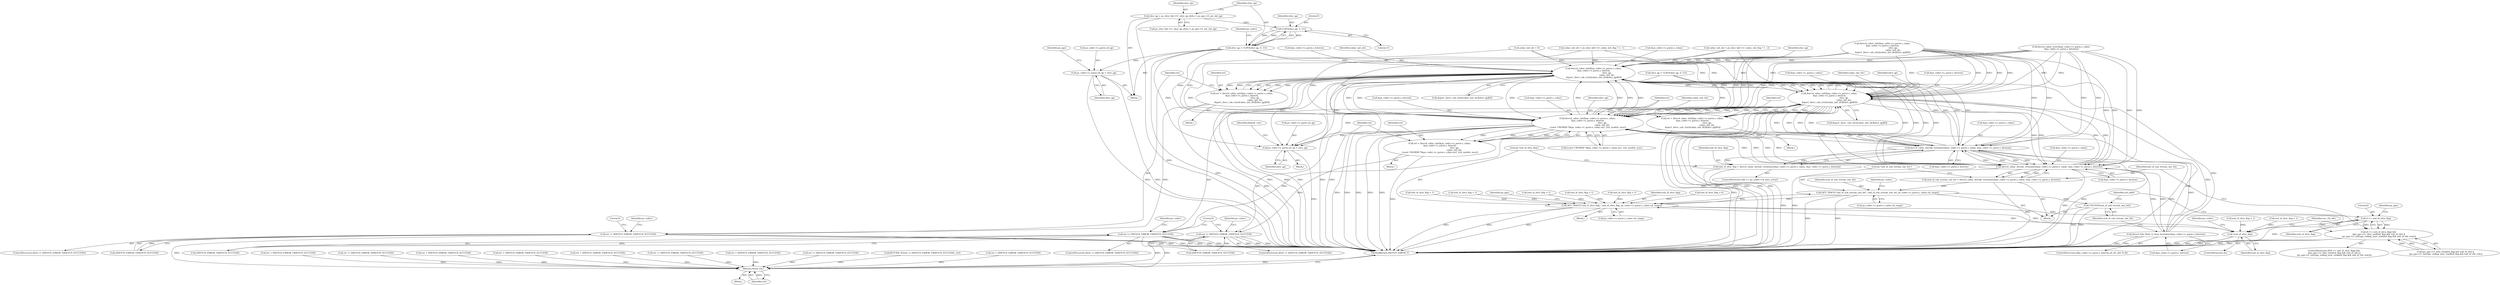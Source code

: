 digraph "0_Android_2b9fb0c2074d370a254b35e2489de2d94943578d@integer" {
"1001136" [label="(Call,slice_qp = ps_slice_hdr->i1_slice_qp_delta + ps_pps->i1_pic_init_qp)"];
"1001147" [label="(Call,CLIP3(slice_qp, 0, 51))"];
"1001145" [label="(Call,slice_qp = CLIP3(slice_qp, 0, 51))"];
"1001151" [label="(Call,ps_codec->s_parse.u4_qp = slice_qp)"];
"1001303" [label="(Call,ihevcd_cabac_init(&ps_codec->s_parse.s_cabac,\n &ps_codec->s_parse.s_bitstrm,\n                                        slice_qp,\n                                        cabac_init_idc,\n &gau1_ihevc_cab_ctxts[cabac_init_idc][slice_qp][0]))"];
"1001301" [label="(Call,ret = ihevcd_cabac_init(&ps_codec->s_parse.s_cabac,\n &ps_codec->s_parse.s_bitstrm,\n                                        slice_qp,\n                                        cabac_init_idc,\n &gau1_ihevc_cab_ctxts[cabac_init_idc][slice_qp][0]))"];
"1001327" [label="(Call,ret != (IHEVCD_ERROR_T)IHEVCD_SUCCESS)"];
"1004843" [label="(Return,return ret;)"];
"1001562" [label="(Call,ps_codec->s_parse.u4_qp = slice_qp)"];
"1001574" [label="(Call,ihevcd_cabac_init(&ps_codec->s_parse.s_cabac,\n &ps_codec->s_parse.s_bitstrm,\n                                            slice_qp,\n                                            cabac_init_idc,\n &gau1_ihevc_cab_ctxts[cabac_init_idc][slice_qp][0]))"];
"1001572" [label="(Call,ret = ihevcd_cabac_init(&ps_codec->s_parse.s_cabac,\n &ps_codec->s_parse.s_bitstrm,\n                                            slice_qp,\n                                            cabac_init_idc,\n &gau1_ihevc_cab_ctxts[cabac_init_idc][slice_qp][0]))"];
"1001598" [label="(Call,ret != (IHEVCD_ERROR_T)IHEVCD_SUCCESS)"];
"1001621" [label="(Call,ihevcd_cabac_init(&ps_codec->s_parse.s_cabac,\n &ps_codec->s_parse.s_bitstrm,\n                                            slice_qp,\n                                            cabac_init_idc,\n (const UWORD8 *)&ps_codec->s_parse.s_cabac.au1_ctxt_models_sync))"];
"1001619" [label="(Call,ret = ihevcd_cabac_init(&ps_codec->s_parse.s_cabac,\n &ps_codec->s_parse.s_bitstrm,\n                                            slice_qp,\n                                            cabac_init_idc,\n (const UWORD8 *)&ps_codec->s_parse.s_cabac.au1_ctxt_models_sync))"];
"1001647" [label="(Call,ret != (IHEVCD_ERROR_T)IHEVCD_SUCCESS)"];
"1001959" [label="(Call,ihevcd_cabac_decode_terminate(&ps_codec->s_parse.s_cabac, &ps_codec->s_parse.s_bitstrm))"];
"1001957" [label="(Call,end_of_slice_flag = ihevcd_cabac_decode_terminate(&ps_codec->s_parse.s_cabac, &ps_codec->s_parse.s_bitstrm))"];
"1001972" [label="(Call,AEV_TRACE(\"end_of_slice_flag\", end_of_slice_flag, ps_codec->s_parse.s_cabac.u4_range))"];
"1002079" [label="(Call,0 == end_of_slice_flag)"];
"1002078" [label="(Call,(0 == end_of_slice_flag) &&\n ((ps_pps->i1_tiles_enabled_flag && end_of_tile) ||\n (ps_pps->i1_entropy_coding_sync_enabled_flag && end_of_tile_row)))"];
"1004447" [label="(Call,!end_of_slice_flag)"];
"1002110" [label="(Call,AEV_TRACE(\"end_of_sub_stream_one_bit\", end_of_sub_stream_one_bit, ps_codec->s_parse.s_cabac.u4_range))"];
"1002137" [label="(Call,UNUSED(end_of_sub_stream_one_bit))"];
"1002097" [label="(Call,ihevcd_cabac_decode_terminate(&ps_codec->s_parse.s_cabac, &ps_codec->s_parse.s_bitstrm))"];
"1002095" [label="(Call,end_of_sub_stream_one_bit = ihevcd_cabac_decode_terminate(&ps_codec->s_parse.s_cabac, &ps_codec->s_parse.s_bitstrm))"];
"1002130" [label="(Call,ihevcd_bits_flush_to_byte_boundary(&ps_codec->s_parse.s_bitstrm))"];
"1001152" [label="(Call,ps_codec->s_parse.u4_qp)"];
"1001635" [label="(Identifier,cabac_init_idc)"];
"1001619" [label="(Call,ret = ihevcd_cabac_init(&ps_codec->s_parse.s_cabac,\n &ps_codec->s_parse.s_bitstrm,\n                                            slice_qp,\n                                            cabac_init_idc,\n (const UWORD8 *)&ps_codec->s_parse.s_cabac.au1_ctxt_models_sync))"];
"1000195" [label="(Call,end_of_slice_flag = 0)"];
"1001957" [label="(Call,end_of_slice_flag = ihevcd_cabac_decode_terminate(&ps_codec->s_parse.s_cabac, &ps_codec->s_parse.s_bitstrm))"];
"1001612" [label="(Call,ret = (IHEVCD_ERROR_T)IHEVCD_SUCCESS)"];
"1001649" [label="(Call,(IHEVCD_ERROR_T)IHEVCD_SUCCESS)"];
"1001864" [label="(Call,ret != (IHEVCD_ERROR_T)IHEVCD_SUCCESS)"];
"1001028" [label="(Block,)"];
"1001658" [label="(Call,end_of_slice_flag = 1)"];
"1001563" [label="(Call,ps_codec->s_parse.u4_qp)"];
"1001975" [label="(Call,ps_codec->s_parse.s_cabac.u4_range)"];
"1001609" [label="(Call,end_of_slice_flag = 1)"];
"1001027" [label="(ControlStructure,do)"];
"1001647" [label="(Call,ret != (IHEVCD_ERROR_T)IHEVCD_SUCCESS)"];
"1002098" [label="(Call,&ps_codec->s_parse.s_cabac)"];
"1001146" [label="(Identifier,slice_qp)"];
"1001581" [label="(Call,&ps_codec->s_parse.s_bitstrm)"];
"1001147" [label="(Call,CLIP3(slice_qp, 0, 51))"];
"1001621" [label="(Call,ihevcd_cabac_init(&ps_codec->s_parse.s_cabac,\n &ps_codec->s_parse.s_bitstrm,\n                                            slice_qp,\n                                            cabac_init_idc,\n (const UWORD8 *)&ps_codec->s_parse.s_cabac.au1_ctxt_models_sync))"];
"1001318" [label="(Call,&gau1_ihevc_cab_ctxts[cabac_init_idc][slice_qp][0])"];
"1001151" [label="(Call,ps_codec->s_parse.u4_qp = slice_qp)"];
"1001327" [label="(Call,ret != (IHEVCD_ERROR_T)IHEVCD_SUCCESS)"];
"1001600" [label="(Call,(IHEVCD_ERROR_T)IHEVCD_SUCCESS)"];
"1000189" [label="(Call,ret = (IHEVCD_ERROR_T)IHEVCD_SUCCESS)"];
"1001618" [label="(Block,)"];
"1001939" [label="(Call,end_of_slice_flag = 1)"];
"1001597" [label="(ControlStructure,if(ret != (IHEVCD_ERROR_T)IHEVCD_SUCCESS))"];
"1001137" [label="(Identifier,slice_qp)"];
"1001304" [label="(Call,&ps_codec->s_parse.s_cabac)"];
"1002104" [label="(Call,&ps_codec->s_parse.s_bitstrm)"];
"1001138" [label="(Call,ps_slice_hdr->i1_slice_qp_delta + ps_pps->i1_pic_init_qp)"];
"1001348" [label="(Literal,0)"];
"1002130" [label="(Call,ihevcd_bits_flush_to_byte_boundary(&ps_codec->s_parse.s_bitstrm))"];
"1001589" [label="(Call,&gau1_ihevc_cab_ctxts[cabac_init_idc][slice_qp][0])"];
"1002079" [label="(Call,0 == end_of_slice_flag)"];
"1001148" [label="(Identifier,slice_qp)"];
"1001661" [label="(Call,ret = (IHEVCD_ERROR_T)IHEVCD_SUCCESS)"];
"1001620" [label="(Identifier,ret)"];
"1001562" [label="(Call,ps_codec->s_parse.u4_qp = slice_qp)"];
"1001655" [label="(Identifier,ps_codec)"];
"1000826" [label="(Call,cabac_init_idc = 0)"];
"1002110" [label="(Call,AEV_TRACE(\"end_of_sub_stream_one_bit\", end_of_sub_stream_one_bit, ps_codec->s_parse.s_cabac.u4_range))"];
"1001574" [label="(Call,ihevcd_cabac_init(&ps_codec->s_parse.s_cabac,\n &ps_codec->s_parse.s_bitstrm,\n                                            slice_qp,\n                                            cabac_init_idc,\n &gau1_ihevc_cab_ctxts[cabac_init_idc][slice_qp][0]))"];
"1002096" [label="(Identifier,end_of_sub_stream_one_bit)"];
"1002112" [label="(Identifier,end_of_sub_stream_one_bit)"];
"1002080" [label="(Literal,0)"];
"1001942" [label="(Call,ret = (IHEVCD_ERROR_T)IHEVCD_SUCCESS)"];
"1001008" [label="(Call,ret != (IHEVCD_ERROR_T)IHEVCD_SUCCESS)"];
"1001974" [label="(Identifier,end_of_slice_flag)"];
"1000984" [label="(Call,ihevcd_cabac_init(&ps_codec->s_parse.s_cabac,\n &ps_codec->s_parse.s_bitstrm,\n                                slice_qp,\n                                cabac_init_idc,\n &gau1_ihevc_cab_ctxts[cabac_init_idc][slice_qp][0]))"];
"1001571" [label="(Block,)"];
"1001973" [label="(Literal,\"end_of_slice_flag\")"];
"1001316" [label="(Identifier,slice_qp)"];
"1001972" [label="(Call,AEV_TRACE(\"end_of_slice_flag\", end_of_slice_flag, ps_codec->s_parse.s_cabac.u4_range))"];
"1001636" [label="(Call,(const UWORD8 *)&ps_codec->s_parse.s_cabac.au1_ctxt_models_sync)"];
"1002085" [label="(Identifier,ps_pps)"];
"1002093" [label="(Block,)"];
"1001646" [label="(ControlStructure,if(ret != (IHEVCD_ERROR_T)IHEVCD_SUCCESS))"];
"1001310" [label="(Call,&ps_codec->s_parse.s_bitstrm)"];
"1001022" [label="(Call,ret = (IHEVCD_ERROR_T)IHEVCD_SUCCESS)"];
"1001159" [label="(Identifier,ps_pps)"];
"1002097" [label="(Call,ihevcd_cabac_decode_terminate(&ps_codec->s_parse.s_cabac, &ps_codec->s_parse.s_bitstrm))"];
"1004843" [label="(Return,return ret;)"];
"1001572" [label="(Call,ret = ihevcd_cabac_init(&ps_codec->s_parse.s_cabac,\n &ps_codec->s_parse.s_bitstrm,\n                                            slice_qp,\n                                            cabac_init_idc,\n &gau1_ihevc_cab_ctxts[cabac_init_idc][slice_qp][0]))"];
"1002142" [label="(Identifier,ctb_addr)"];
"1004451" [label="(Identifier,ps_codec)"];
"1004448" [label="(Identifier,end_of_slice_flag)"];
"1001446" [label="(Call,ret != (IHEVCD_ERROR_T)IHEVCD_SUCCESS)"];
"1001135" [label="(Block,)"];
"1001575" [label="(Call,&ps_codec->s_parse.s_cabac)"];
"1002078" [label="(Call,(0 == end_of_slice_flag) &&\n ((ps_pps->i1_tiles_enabled_flag && end_of_tile) ||\n (ps_pps->i1_entropy_coding_sync_enabled_flag && end_of_tile_row)))"];
"1001606" [label="(Identifier,ps_codec)"];
"1000837" [label="(Call,cabac_init_idc = ps_slice_hdr->i1_cabac_init_flag ? 2 : 1)"];
"1002120" [label="(ControlStructure,if(ps_codec->s_parse.s_bitstrm.u4_bit_ofst % 8))"];
"1002131" [label="(Call,&ps_codec->s_parse.s_bitstrm)"];
"1001150" [label="(Literal,51)"];
"1001573" [label="(Identifier,ret)"];
"1001570" [label="(Identifier,default_ctxt)"];
"1004441" [label="(Call,end_of_slice_flag = 1)"];
"1001958" [label="(Identifier,end_of_slice_flag)"];
"1004364" [label="(Call,end_of_slice_flag = 1)"];
"1004447" [label="(Call,!end_of_slice_flag)"];
"1001648" [label="(Identifier,ret)"];
"1000187" [label="(Block,)"];
"1001959" [label="(Call,ihevcd_cabac_decode_terminate(&ps_codec->s_parse.s_cabac, &ps_codec->s_parse.s_bitstrm))"];
"1001032" [label="(Identifier,cur_ctb_idx)"];
"1004845" [label="(MethodReturn,IHEVCD_ERROR_T)"];
"1001588" [label="(Identifier,cabac_init_idc)"];
"1001145" [label="(Call,slice_qp = CLIP3(slice_qp, 0, 51))"];
"1002095" [label="(Call,end_of_sub_stream_one_bit = ihevcd_cabac_decode_terminate(&ps_codec->s_parse.s_cabac, &ps_codec->s_parse.s_bitstrm))"];
"1001303" [label="(Call,ihevcd_cabac_init(&ps_codec->s_parse.s_cabac,\n &ps_codec->s_parse.s_bitstrm,\n                                        slice_qp,\n                                        cabac_init_idc,\n &gau1_ihevc_cab_ctxts[cabac_init_idc][slice_qp][0]))"];
"1001317" [label="(Identifier,cabac_init_idc)"];
"1000949" [label="(Call,ihevcd_cabac_reset(&ps_codec->s_parse.s_cabac,\n &ps_codec->s_parse.s_bitstrm))"];
"1001328" [label="(Identifier,ret)"];
"1001599" [label="(Identifier,ret)"];
"1001326" [label="(ControlStructure,if(ret != (IHEVCD_ERROR_T)IHEVCD_SUCCESS))"];
"1001628" [label="(Call,&ps_codec->s_parse.s_bitstrm)"];
"1001136" [label="(Call,slice_qp = ps_slice_hdr->i1_slice_qp_delta + ps_pps->i1_pic_init_qp)"];
"1001587" [label="(Identifier,slice_qp)"];
"1002137" [label="(Call,UNUSED(end_of_sub_stream_one_bit))"];
"1001951" [label="(ControlStructure,if(0 == ps_codec->i4_slice_error))"];
"1001329" [label="(Call,(IHEVCD_ERROR_T)IHEVCD_SUCCESS)"];
"1001960" [label="(Call,&ps_codec->s_parse.s_cabac)"];
"1001622" [label="(Call,&ps_codec->s_parse.s_cabac)"];
"1002082" [label="(Call,(ps_pps->i1_tiles_enabled_flag && end_of_tile) ||\n (ps_pps->i1_entropy_coding_sync_enabled_flag && end_of_tile_row))"];
"1002138" [label="(Identifier,end_of_sub_stream_one_bit)"];
"1001338" [label="(Call,end_of_slice_flag = 1)"];
"1000847" [label="(Call,cabac_init_idc = ps_slice_hdr->i1_cabac_init_flag ? 1 : 2)"];
"1000508" [label="(Call,RETURN_IF((ret != (IHEVCD_ERROR_T)IHEVCD_SUCCESS), ret))"];
"1002111" [label="(Literal,\"end_of_sub_stream_one_bit\")"];
"1001598" [label="(Call,ret != (IHEVCD_ERROR_T)IHEVCD_SUCCESS)"];
"1001341" [label="(Call,ret = (IHEVCD_ERROR_T)IHEVCD_SUCCESS)"];
"1004844" [label="(Identifier,ret)"];
"1001568" [label="(Identifier,slice_qp)"];
"1002113" [label="(Call,ps_codec->s_parse.s_cabac.u4_range)"];
"1001149" [label="(Literal,0)"];
"1002081" [label="(Identifier,end_of_slice_flag)"];
"1001157" [label="(Identifier,slice_qp)"];
"1000864" [label="(Call,slice_qp = CLIP3(slice_qp, 0, 51))"];
"1001301" [label="(Call,ret = ihevcd_cabac_init(&ps_codec->s_parse.s_cabac,\n &ps_codec->s_parse.s_bitstrm,\n                                        slice_qp,\n                                        cabac_init_idc,\n &gau1_ihevc_cab_ctxts[cabac_init_idc][slice_qp][0]))"];
"1001634" [label="(Identifier,slice_qp)"];
"1001532" [label="(Block,)"];
"1001985" [label="(Identifier,ps_pps)"];
"1001335" [label="(Identifier,ps_codec)"];
"1002125" [label="(Identifier,ps_codec)"];
"1001019" [label="(Call,end_of_slice_flag = 1)"];
"1001302" [label="(Identifier,ret)"];
"1001966" [label="(Call,&ps_codec->s_parse.s_bitstrm)"];
"1001668" [label="(Literal,0)"];
"1001300" [label="(Block,)"];
"1001154" [label="(Identifier,ps_codec)"];
"1002077" [label="(ControlStructure,if((0 == end_of_slice_flag) &&\n ((ps_pps->i1_tiles_enabled_flag && end_of_tile) ||\n (ps_pps->i1_entropy_coding_sync_enabled_flag && end_of_tile_row))))"];
"1001136" -> "1001135"  [label="AST: "];
"1001136" -> "1001138"  [label="CFG: "];
"1001137" -> "1001136"  [label="AST: "];
"1001138" -> "1001136"  [label="AST: "];
"1001146" -> "1001136"  [label="CFG: "];
"1001136" -> "1004845"  [label="DDG: "];
"1001136" -> "1001147"  [label="DDG: "];
"1001147" -> "1001145"  [label="AST: "];
"1001147" -> "1001150"  [label="CFG: "];
"1001148" -> "1001147"  [label="AST: "];
"1001149" -> "1001147"  [label="AST: "];
"1001150" -> "1001147"  [label="AST: "];
"1001145" -> "1001147"  [label="CFG: "];
"1001147" -> "1001145"  [label="DDG: "];
"1001147" -> "1001145"  [label="DDG: "];
"1001147" -> "1001145"  [label="DDG: "];
"1001145" -> "1001135"  [label="AST: "];
"1001146" -> "1001145"  [label="AST: "];
"1001154" -> "1001145"  [label="CFG: "];
"1001145" -> "1004845"  [label="DDG: "];
"1001145" -> "1001151"  [label="DDG: "];
"1001145" -> "1001303"  [label="DDG: "];
"1001145" -> "1001562"  [label="DDG: "];
"1001145" -> "1001574"  [label="DDG: "];
"1001145" -> "1001621"  [label="DDG: "];
"1001151" -> "1001135"  [label="AST: "];
"1001151" -> "1001157"  [label="CFG: "];
"1001152" -> "1001151"  [label="AST: "];
"1001157" -> "1001151"  [label="AST: "];
"1001159" -> "1001151"  [label="CFG: "];
"1001151" -> "1004845"  [label="DDG: "];
"1001151" -> "1004845"  [label="DDG: "];
"1001303" -> "1001301"  [label="AST: "];
"1001303" -> "1001318"  [label="CFG: "];
"1001304" -> "1001303"  [label="AST: "];
"1001310" -> "1001303"  [label="AST: "];
"1001316" -> "1001303"  [label="AST: "];
"1001317" -> "1001303"  [label="AST: "];
"1001318" -> "1001303"  [label="AST: "];
"1001301" -> "1001303"  [label="CFG: "];
"1001303" -> "1004845"  [label="DDG: "];
"1001303" -> "1004845"  [label="DDG: "];
"1001303" -> "1004845"  [label="DDG: "];
"1001303" -> "1004845"  [label="DDG: "];
"1001303" -> "1004845"  [label="DDG: "];
"1001303" -> "1001301"  [label="DDG: "];
"1001303" -> "1001301"  [label="DDG: "];
"1001303" -> "1001301"  [label="DDG: "];
"1001303" -> "1001301"  [label="DDG: "];
"1001303" -> "1001301"  [label="DDG: "];
"1002097" -> "1001303"  [label="DDG: "];
"1002097" -> "1001303"  [label="DDG: "];
"1000949" -> "1001303"  [label="DDG: "];
"1000949" -> "1001303"  [label="DDG: "];
"1000984" -> "1001303"  [label="DDG: "];
"1000984" -> "1001303"  [label="DDG: "];
"1000984" -> "1001303"  [label="DDG: "];
"1000984" -> "1001303"  [label="DDG: "];
"1001959" -> "1001303"  [label="DDG: "];
"1001959" -> "1001303"  [label="DDG: "];
"1001621" -> "1001303"  [label="DDG: "];
"1001621" -> "1001303"  [label="DDG: "];
"1001621" -> "1001303"  [label="DDG: "];
"1001574" -> "1001303"  [label="DDG: "];
"1001574" -> "1001303"  [label="DDG: "];
"1001574" -> "1001303"  [label="DDG: "];
"1001574" -> "1001303"  [label="DDG: "];
"1002130" -> "1001303"  [label="DDG: "];
"1000837" -> "1001303"  [label="DDG: "];
"1000826" -> "1001303"  [label="DDG: "];
"1000847" -> "1001303"  [label="DDG: "];
"1001303" -> "1001562"  [label="DDG: "];
"1001303" -> "1001574"  [label="DDG: "];
"1001303" -> "1001574"  [label="DDG: "];
"1001303" -> "1001574"  [label="DDG: "];
"1001303" -> "1001574"  [label="DDG: "];
"1001303" -> "1001574"  [label="DDG: "];
"1001303" -> "1001621"  [label="DDG: "];
"1001303" -> "1001621"  [label="DDG: "];
"1001303" -> "1001621"  [label="DDG: "];
"1001303" -> "1001621"  [label="DDG: "];
"1001303" -> "1001959"  [label="DDG: "];
"1001303" -> "1001959"  [label="DDG: "];
"1001303" -> "1002097"  [label="DDG: "];
"1001303" -> "1002097"  [label="DDG: "];
"1001301" -> "1001300"  [label="AST: "];
"1001302" -> "1001301"  [label="AST: "];
"1001328" -> "1001301"  [label="CFG: "];
"1001301" -> "1004845"  [label="DDG: "];
"1001301" -> "1001327"  [label="DDG: "];
"1001327" -> "1001326"  [label="AST: "];
"1001327" -> "1001329"  [label="CFG: "];
"1001328" -> "1001327"  [label="AST: "];
"1001329" -> "1001327"  [label="AST: "];
"1001335" -> "1001327"  [label="CFG: "];
"1001348" -> "1001327"  [label="CFG: "];
"1001327" -> "1004845"  [label="DDG: "];
"1001327" -> "1004845"  [label="DDG: "];
"1001327" -> "1004845"  [label="DDG: "];
"1001329" -> "1001327"  [label="DDG: "];
"1001327" -> "1004843"  [label="DDG: "];
"1004843" -> "1000187"  [label="AST: "];
"1004843" -> "1004844"  [label="CFG: "];
"1004844" -> "1004843"  [label="AST: "];
"1004845" -> "1004843"  [label="CFG: "];
"1004843" -> "1004845"  [label="DDG: "];
"1004844" -> "1004843"  [label="DDG: "];
"1001341" -> "1004843"  [label="DDG: "];
"1001661" -> "1004843"  [label="DDG: "];
"1000508" -> "1004843"  [label="DDG: "];
"1001008" -> "1004843"  [label="DDG: "];
"1001446" -> "1004843"  [label="DDG: "];
"1001647" -> "1004843"  [label="DDG: "];
"1001022" -> "1004843"  [label="DDG: "];
"1001612" -> "1004843"  [label="DDG: "];
"1001942" -> "1004843"  [label="DDG: "];
"1001864" -> "1004843"  [label="DDG: "];
"1000189" -> "1004843"  [label="DDG: "];
"1001598" -> "1004843"  [label="DDG: "];
"1001562" -> "1001532"  [label="AST: "];
"1001562" -> "1001568"  [label="CFG: "];
"1001563" -> "1001562"  [label="AST: "];
"1001568" -> "1001562"  [label="AST: "];
"1001570" -> "1001562"  [label="CFG: "];
"1001562" -> "1004845"  [label="DDG: "];
"1000864" -> "1001562"  [label="DDG: "];
"1001574" -> "1001562"  [label="DDG: "];
"1000984" -> "1001562"  [label="DDG: "];
"1001621" -> "1001562"  [label="DDG: "];
"1001574" -> "1001572"  [label="AST: "];
"1001574" -> "1001589"  [label="CFG: "];
"1001575" -> "1001574"  [label="AST: "];
"1001581" -> "1001574"  [label="AST: "];
"1001587" -> "1001574"  [label="AST: "];
"1001588" -> "1001574"  [label="AST: "];
"1001589" -> "1001574"  [label="AST: "];
"1001572" -> "1001574"  [label="CFG: "];
"1001574" -> "1004845"  [label="DDG: "];
"1001574" -> "1004845"  [label="DDG: "];
"1001574" -> "1004845"  [label="DDG: "];
"1001574" -> "1004845"  [label="DDG: "];
"1001574" -> "1004845"  [label="DDG: "];
"1001574" -> "1001572"  [label="DDG: "];
"1001574" -> "1001572"  [label="DDG: "];
"1001574" -> "1001572"  [label="DDG: "];
"1001574" -> "1001572"  [label="DDG: "];
"1001574" -> "1001572"  [label="DDG: "];
"1002097" -> "1001574"  [label="DDG: "];
"1002097" -> "1001574"  [label="DDG: "];
"1000949" -> "1001574"  [label="DDG: "];
"1000949" -> "1001574"  [label="DDG: "];
"1000984" -> "1001574"  [label="DDG: "];
"1000984" -> "1001574"  [label="DDG: "];
"1000984" -> "1001574"  [label="DDG: "];
"1000984" -> "1001574"  [label="DDG: "];
"1000984" -> "1001574"  [label="DDG: "];
"1001959" -> "1001574"  [label="DDG: "];
"1001959" -> "1001574"  [label="DDG: "];
"1001621" -> "1001574"  [label="DDG: "];
"1001621" -> "1001574"  [label="DDG: "];
"1001621" -> "1001574"  [label="DDG: "];
"1001621" -> "1001574"  [label="DDG: "];
"1002130" -> "1001574"  [label="DDG: "];
"1000864" -> "1001574"  [label="DDG: "];
"1000837" -> "1001574"  [label="DDG: "];
"1000826" -> "1001574"  [label="DDG: "];
"1000847" -> "1001574"  [label="DDG: "];
"1001574" -> "1001621"  [label="DDG: "];
"1001574" -> "1001621"  [label="DDG: "];
"1001574" -> "1001621"  [label="DDG: "];
"1001574" -> "1001621"  [label="DDG: "];
"1001574" -> "1001959"  [label="DDG: "];
"1001574" -> "1001959"  [label="DDG: "];
"1001574" -> "1002097"  [label="DDG: "];
"1001574" -> "1002097"  [label="DDG: "];
"1001572" -> "1001571"  [label="AST: "];
"1001573" -> "1001572"  [label="AST: "];
"1001599" -> "1001572"  [label="CFG: "];
"1001572" -> "1004845"  [label="DDG: "];
"1001572" -> "1001598"  [label="DDG: "];
"1001598" -> "1001597"  [label="AST: "];
"1001598" -> "1001600"  [label="CFG: "];
"1001599" -> "1001598"  [label="AST: "];
"1001600" -> "1001598"  [label="AST: "];
"1001606" -> "1001598"  [label="CFG: "];
"1001668" -> "1001598"  [label="CFG: "];
"1001598" -> "1004845"  [label="DDG: "];
"1001598" -> "1004845"  [label="DDG: "];
"1001598" -> "1004845"  [label="DDG: "];
"1001600" -> "1001598"  [label="DDG: "];
"1001621" -> "1001619"  [label="AST: "];
"1001621" -> "1001636"  [label="CFG: "];
"1001622" -> "1001621"  [label="AST: "];
"1001628" -> "1001621"  [label="AST: "];
"1001634" -> "1001621"  [label="AST: "];
"1001635" -> "1001621"  [label="AST: "];
"1001636" -> "1001621"  [label="AST: "];
"1001619" -> "1001621"  [label="CFG: "];
"1001621" -> "1004845"  [label="DDG: "];
"1001621" -> "1004845"  [label="DDG: "];
"1001621" -> "1004845"  [label="DDG: "];
"1001621" -> "1004845"  [label="DDG: "];
"1001621" -> "1004845"  [label="DDG: "];
"1001621" -> "1001619"  [label="DDG: "];
"1001621" -> "1001619"  [label="DDG: "];
"1001621" -> "1001619"  [label="DDG: "];
"1001621" -> "1001619"  [label="DDG: "];
"1001621" -> "1001619"  [label="DDG: "];
"1002097" -> "1001621"  [label="DDG: "];
"1002097" -> "1001621"  [label="DDG: "];
"1000949" -> "1001621"  [label="DDG: "];
"1000949" -> "1001621"  [label="DDG: "];
"1000984" -> "1001621"  [label="DDG: "];
"1000984" -> "1001621"  [label="DDG: "];
"1000984" -> "1001621"  [label="DDG: "];
"1000984" -> "1001621"  [label="DDG: "];
"1001959" -> "1001621"  [label="DDG: "];
"1001959" -> "1001621"  [label="DDG: "];
"1002130" -> "1001621"  [label="DDG: "];
"1000864" -> "1001621"  [label="DDG: "];
"1000837" -> "1001621"  [label="DDG: "];
"1000826" -> "1001621"  [label="DDG: "];
"1000847" -> "1001621"  [label="DDG: "];
"1001636" -> "1001621"  [label="DDG: "];
"1001621" -> "1001959"  [label="DDG: "];
"1001621" -> "1001959"  [label="DDG: "];
"1001621" -> "1002097"  [label="DDG: "];
"1001621" -> "1002097"  [label="DDG: "];
"1001619" -> "1001618"  [label="AST: "];
"1001620" -> "1001619"  [label="AST: "];
"1001648" -> "1001619"  [label="CFG: "];
"1001619" -> "1004845"  [label="DDG: "];
"1001619" -> "1001647"  [label="DDG: "];
"1001647" -> "1001646"  [label="AST: "];
"1001647" -> "1001649"  [label="CFG: "];
"1001648" -> "1001647"  [label="AST: "];
"1001649" -> "1001647"  [label="AST: "];
"1001655" -> "1001647"  [label="CFG: "];
"1001668" -> "1001647"  [label="CFG: "];
"1001647" -> "1004845"  [label="DDG: "];
"1001647" -> "1004845"  [label="DDG: "];
"1001647" -> "1004845"  [label="DDG: "];
"1001649" -> "1001647"  [label="DDG: "];
"1001959" -> "1001957"  [label="AST: "];
"1001959" -> "1001966"  [label="CFG: "];
"1001960" -> "1001959"  [label="AST: "];
"1001966" -> "1001959"  [label="AST: "];
"1001957" -> "1001959"  [label="CFG: "];
"1001959" -> "1004845"  [label="DDG: "];
"1001959" -> "1004845"  [label="DDG: "];
"1001959" -> "1001957"  [label="DDG: "];
"1001959" -> "1001957"  [label="DDG: "];
"1002097" -> "1001959"  [label="DDG: "];
"1002097" -> "1001959"  [label="DDG: "];
"1000949" -> "1001959"  [label="DDG: "];
"1000949" -> "1001959"  [label="DDG: "];
"1000984" -> "1001959"  [label="DDG: "];
"1000984" -> "1001959"  [label="DDG: "];
"1002130" -> "1001959"  [label="DDG: "];
"1001959" -> "1002097"  [label="DDG: "];
"1001959" -> "1002097"  [label="DDG: "];
"1001957" -> "1001951"  [label="AST: "];
"1001958" -> "1001957"  [label="AST: "];
"1001973" -> "1001957"  [label="CFG: "];
"1001957" -> "1004845"  [label="DDG: "];
"1001957" -> "1001972"  [label="DDG: "];
"1001972" -> "1001028"  [label="AST: "];
"1001972" -> "1001975"  [label="CFG: "];
"1001973" -> "1001972"  [label="AST: "];
"1001974" -> "1001972"  [label="AST: "];
"1001975" -> "1001972"  [label="AST: "];
"1001985" -> "1001972"  [label="CFG: "];
"1001972" -> "1004845"  [label="DDG: "];
"1001972" -> "1004845"  [label="DDG: "];
"1001972" -> "1004845"  [label="DDG: "];
"1001939" -> "1001972"  [label="DDG: "];
"1001609" -> "1001972"  [label="DDG: "];
"1001019" -> "1001972"  [label="DDG: "];
"1004447" -> "1001972"  [label="DDG: "];
"1001658" -> "1001972"  [label="DDG: "];
"1001338" -> "1001972"  [label="DDG: "];
"1000195" -> "1001972"  [label="DDG: "];
"1002110" -> "1001972"  [label="DDG: "];
"1001972" -> "1002079"  [label="DDG: "];
"1001972" -> "1002110"  [label="DDG: "];
"1001972" -> "1004447"  [label="DDG: "];
"1002079" -> "1002078"  [label="AST: "];
"1002079" -> "1002081"  [label="CFG: "];
"1002080" -> "1002079"  [label="AST: "];
"1002081" -> "1002079"  [label="AST: "];
"1002085" -> "1002079"  [label="CFG: "];
"1002078" -> "1002079"  [label="CFG: "];
"1002079" -> "1004845"  [label="DDG: "];
"1002079" -> "1002078"  [label="DDG: "];
"1002079" -> "1002078"  [label="DDG: "];
"1002079" -> "1004447"  [label="DDG: "];
"1002078" -> "1002077"  [label="AST: "];
"1002078" -> "1002082"  [label="CFG: "];
"1002082" -> "1002078"  [label="AST: "];
"1002096" -> "1002078"  [label="CFG: "];
"1002142" -> "1002078"  [label="CFG: "];
"1002078" -> "1004845"  [label="DDG: "];
"1002078" -> "1004845"  [label="DDG: "];
"1002078" -> "1004845"  [label="DDG: "];
"1002082" -> "1002078"  [label="DDG: "];
"1002082" -> "1002078"  [label="DDG: "];
"1004447" -> "1001027"  [label="AST: "];
"1004447" -> "1004448"  [label="CFG: "];
"1004448" -> "1004447"  [label="AST: "];
"1001032" -> "1004447"  [label="CFG: "];
"1004451" -> "1004447"  [label="CFG: "];
"1004447" -> "1004845"  [label="DDG: "];
"1004447" -> "1004845"  [label="DDG: "];
"1004364" -> "1004447"  [label="DDG: "];
"1004441" -> "1004447"  [label="DDG: "];
"1002110" -> "1002093"  [label="AST: "];
"1002110" -> "1002113"  [label="CFG: "];
"1002111" -> "1002110"  [label="AST: "];
"1002112" -> "1002110"  [label="AST: "];
"1002113" -> "1002110"  [label="AST: "];
"1002125" -> "1002110"  [label="CFG: "];
"1002110" -> "1004845"  [label="DDG: "];
"1002110" -> "1004845"  [label="DDG: "];
"1002095" -> "1002110"  [label="DDG: "];
"1002110" -> "1002137"  [label="DDG: "];
"1002137" -> "1002093"  [label="AST: "];
"1002137" -> "1002138"  [label="CFG: "];
"1002138" -> "1002137"  [label="AST: "];
"1002142" -> "1002137"  [label="CFG: "];
"1002137" -> "1004845"  [label="DDG: "];
"1002137" -> "1004845"  [label="DDG: "];
"1002097" -> "1002095"  [label="AST: "];
"1002097" -> "1002104"  [label="CFG: "];
"1002098" -> "1002097"  [label="AST: "];
"1002104" -> "1002097"  [label="AST: "];
"1002095" -> "1002097"  [label="CFG: "];
"1002097" -> "1004845"  [label="DDG: "];
"1002097" -> "1004845"  [label="DDG: "];
"1002097" -> "1002095"  [label="DDG: "];
"1002097" -> "1002095"  [label="DDG: "];
"1000949" -> "1002097"  [label="DDG: "];
"1000949" -> "1002097"  [label="DDG: "];
"1000984" -> "1002097"  [label="DDG: "];
"1000984" -> "1002097"  [label="DDG: "];
"1002130" -> "1002097"  [label="DDG: "];
"1002097" -> "1002130"  [label="DDG: "];
"1002095" -> "1002093"  [label="AST: "];
"1002096" -> "1002095"  [label="AST: "];
"1002111" -> "1002095"  [label="CFG: "];
"1002095" -> "1004845"  [label="DDG: "];
"1002130" -> "1002120"  [label="AST: "];
"1002130" -> "1002131"  [label="CFG: "];
"1002131" -> "1002130"  [label="AST: "];
"1002138" -> "1002130"  [label="CFG: "];
"1002130" -> "1004845"  [label="DDG: "];
"1002130" -> "1004845"  [label="DDG: "];
}
